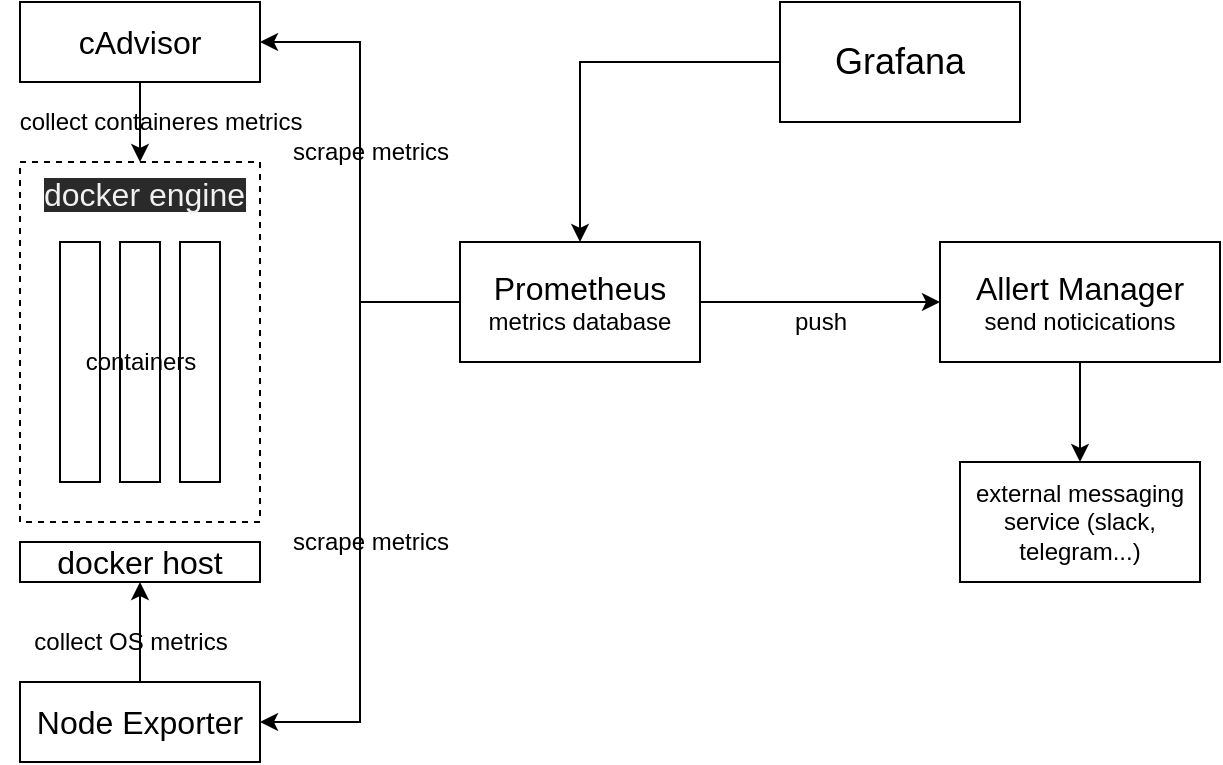 <mxfile version="13.1.3">
    <diagram id="6hGFLwfOUW9BJ-s0fimq" name="monitoring schema ">
        <mxGraphModel dx="684" dy="471" grid="1" gridSize="10" guides="1" tooltips="1" connect="1" arrows="1" fold="1" page="1" pageScale="1" pageWidth="827" pageHeight="1169" math="0" shadow="0">
            <root>
                <mxCell id="0"/>
                <mxCell id="1" parent="0"/>
                <mxCell id="26" style="edgeStyle=orthogonalEdgeStyle;rounded=0;orthogonalLoop=1;jettySize=auto;html=1;entryX=0.5;entryY=1;entryDx=0;entryDy=0;" parent="1" source="25" target="16" edge="1">
                    <mxGeometry relative="1" as="geometry"/>
                </mxCell>
                <mxCell id="18" value="" style="whiteSpace=wrap;html=1;dashed=1;" parent="1" vertex="1">
                    <mxGeometry x="60" y="120" width="120" height="180" as="geometry"/>
                </mxCell>
                <mxCell id="38" style="edgeStyle=orthogonalEdgeStyle;rounded=0;orthogonalLoop=1;jettySize=auto;html=1;entryX=0.5;entryY=0;entryDx=0;entryDy=0;" parent="1" source="2" target="37" edge="1">
                    <mxGeometry relative="1" as="geometry"/>
                </mxCell>
                <mxCell id="2" value="&lt;font&gt;&lt;span style=&quot;font-size: 16px&quot;&gt;Allert Manager&lt;/span&gt;&lt;br&gt;&lt;font style=&quot;font-size: 12px&quot;&gt;send noticications&lt;/font&gt;&lt;br&gt;&lt;/font&gt;" style="whiteSpace=wrap;html=1;" parent="1" vertex="1">
                    <mxGeometry x="520" y="160" width="140" height="60" as="geometry"/>
                </mxCell>
                <mxCell id="30" style="edgeStyle=orthogonalEdgeStyle;rounded=0;orthogonalLoop=1;jettySize=auto;html=1;entryX=0;entryY=0.5;entryDx=0;entryDy=0;" parent="1" source="3" target="2" edge="1">
                    <mxGeometry relative="1" as="geometry"/>
                </mxCell>
                <mxCell id="33" style="edgeStyle=orthogonalEdgeStyle;rounded=0;orthogonalLoop=1;jettySize=auto;html=1;entryX=1;entryY=0.5;entryDx=0;entryDy=0;" parent="1" source="3" target="17" edge="1">
                    <mxGeometry relative="1" as="geometry"/>
                </mxCell>
                <mxCell id="34" style="edgeStyle=orthogonalEdgeStyle;rounded=0;orthogonalLoop=1;jettySize=auto;html=1;entryX=1;entryY=0.5;entryDx=0;entryDy=0;" parent="1" source="3" target="25" edge="1">
                    <mxGeometry relative="1" as="geometry"/>
                </mxCell>
                <mxCell id="3" value="&lt;font style=&quot;font-size: 16px&quot;&gt;Prometheus&lt;/font&gt;&lt;br&gt;metrics database" style="whiteSpace=wrap;html=1;" parent="1" vertex="1">
                    <mxGeometry x="280" y="160" width="120" height="60" as="geometry"/>
                </mxCell>
                <mxCell id="32" style="edgeStyle=orthogonalEdgeStyle;rounded=0;orthogonalLoop=1;jettySize=auto;html=1;entryX=0.5;entryY=0;entryDx=0;entryDy=0;" parent="1" source="4" target="3" edge="1">
                    <mxGeometry relative="1" as="geometry"/>
                </mxCell>
                <mxCell id="4" value="&lt;font style=&quot;font-size: 18px&quot;&gt;Grafana&lt;/font&gt;" style="whiteSpace=wrap;html=1;" parent="1" vertex="1">
                    <mxGeometry x="440" y="40" width="120" height="60" as="geometry"/>
                </mxCell>
                <mxCell id="7" value="" style="whiteSpace=wrap;html=1;direction=south;" parent="1" vertex="1">
                    <mxGeometry x="80" y="160" width="20" height="120" as="geometry"/>
                </mxCell>
                <mxCell id="14" value="" style="whiteSpace=wrap;html=1;direction=south;" parent="1" vertex="1">
                    <mxGeometry x="140" y="160" width="20" height="120" as="geometry"/>
                </mxCell>
                <mxCell id="15" value="" style="whiteSpace=wrap;html=1;direction=south;" parent="1" vertex="1">
                    <mxGeometry x="110" y="160" width="20" height="120" as="geometry"/>
                </mxCell>
                <mxCell id="16" value="&lt;font style=&quot;font-size: 16px&quot;&gt;docker host&lt;/font&gt;" style="whiteSpace=wrap;html=1;" parent="1" vertex="1">
                    <mxGeometry x="60" y="310" width="120" height="20" as="geometry"/>
                </mxCell>
                <mxCell id="22" style="edgeStyle=orthogonalEdgeStyle;rounded=0;orthogonalLoop=1;jettySize=auto;html=1;entryX=0.5;entryY=0;entryDx=0;entryDy=0;" parent="1" source="17" target="18" edge="1">
                    <mxGeometry relative="1" as="geometry"/>
                </mxCell>
                <mxCell id="17" value="&lt;font style=&quot;font-size: 16px&quot;&gt;cAdvisor&lt;/font&gt;" style="whiteSpace=wrap;html=1;" parent="1" vertex="1">
                    <mxGeometry x="60" y="40" width="120" height="40" as="geometry"/>
                </mxCell>
                <mxCell id="19" value="&lt;!--StartFragment--&gt;&lt;span style=&quot;color: rgb(240, 240, 240); font-family: Helvetica; font-size: 16px; font-style: normal; font-variant-ligatures: normal; font-variant-caps: normal; font-weight: 400; letter-spacing: normal; orphans: 2; text-align: center; text-indent: 0px; text-transform: none; widows: 2; word-spacing: 0px; -webkit-text-stroke-width: 0px; background-color: rgb(42, 42, 42); text-decoration-style: initial; text-decoration-color: initial; float: none; display: inline !important;&quot;&gt;docker engine&lt;/span&gt;&lt;!--EndFragment--&gt;" style="text;whiteSpace=wrap;html=1;" parent="1" vertex="1">
                    <mxGeometry x="70" y="120" width="130" height="30" as="geometry"/>
                </mxCell>
                <mxCell id="25" value="&lt;font style=&quot;font-size: 16px&quot;&gt;Node Exporter&lt;/font&gt;" style="whiteSpace=wrap;html=1;" parent="1" vertex="1">
                    <mxGeometry x="60" y="380" width="120" height="40" as="geometry"/>
                </mxCell>
                <mxCell id="27" value="containers" style="text;html=1;align=center;verticalAlign=middle;resizable=0;points=[];autosize=1;" parent="1" vertex="1">
                    <mxGeometry x="85" y="210" width="70" height="20" as="geometry"/>
                </mxCell>
                <mxCell id="28" value="collect containeres metrics" style="text;html=1;align=center;verticalAlign=middle;resizable=0;points=[];autosize=1;" parent="1" vertex="1">
                    <mxGeometry x="50" y="90" width="160" height="20" as="geometry"/>
                </mxCell>
                <mxCell id="29" value="collect OS metrics" style="text;html=1;align=center;verticalAlign=middle;resizable=0;points=[];autosize=1;" parent="1" vertex="1">
                    <mxGeometry x="60" y="350" width="110" height="20" as="geometry"/>
                </mxCell>
                <mxCell id="31" value="push" style="text;html=1;align=center;verticalAlign=middle;resizable=0;points=[];autosize=1;" parent="1" vertex="1">
                    <mxGeometry x="440" y="190" width="40" height="20" as="geometry"/>
                </mxCell>
                <mxCell id="35" value="scrape metrics" style="text;html=1;align=center;verticalAlign=middle;resizable=0;points=[];autosize=1;" parent="1" vertex="1">
                    <mxGeometry x="190" y="300" width="90" height="20" as="geometry"/>
                </mxCell>
                <mxCell id="36" value="scrape metrics" style="text;html=1;align=center;verticalAlign=middle;resizable=0;points=[];autosize=1;" parent="1" vertex="1">
                    <mxGeometry x="190" y="105" width="90" height="20" as="geometry"/>
                </mxCell>
                <mxCell id="37" value="external messaging service (slack, telegram...)" style="whiteSpace=wrap;html=1;" parent="1" vertex="1">
                    <mxGeometry x="530" y="270" width="120" height="60" as="geometry"/>
                </mxCell>
            </root>
        </mxGraphModel>
    </diagram>
</mxfile>